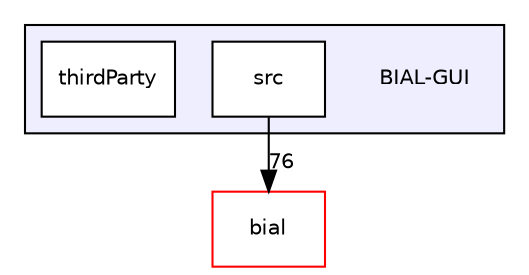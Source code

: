 digraph "BIAL-GUI" {
  compound=true
  node [ fontsize="10", fontname="Helvetica"];
  edge [ labelfontsize="10", labelfontname="Helvetica"];
  subgraph clusterdir_8fd49bd0acdefaa35d9e5d7d8245cf3e {
    graph [ bgcolor="#eeeeff", pencolor="black", label="" URL="dir_8fd49bd0acdefaa35d9e5d7d8245cf3e.html"];
    dir_8fd49bd0acdefaa35d9e5d7d8245cf3e [shape=plaintext label="BIAL-GUI"];
    dir_c4568b0d432dc6edde70c4a4ada081c2 [shape=box label="src" color="black" fillcolor="white" style="filled" URL="dir_c4568b0d432dc6edde70c4a4ada081c2.html"];
    dir_f0b82b41e60d9f00839bc02a07c789fa [shape=box label="thirdParty" color="black" fillcolor="white" style="filled" URL="dir_f0b82b41e60d9f00839bc02a07c789fa.html"];
  }
  dir_752bf115b6f73c9d98878bf7307d3054 [shape=box label="bial" fillcolor="white" style="filled" color="red" URL="dir_752bf115b6f73c9d98878bf7307d3054.html"];
  dir_c4568b0d432dc6edde70c4a4ada081c2->dir_752bf115b6f73c9d98878bf7307d3054 [headlabel="76", labeldistance=1.5 headhref="dir_000001_000003.html"];
}
